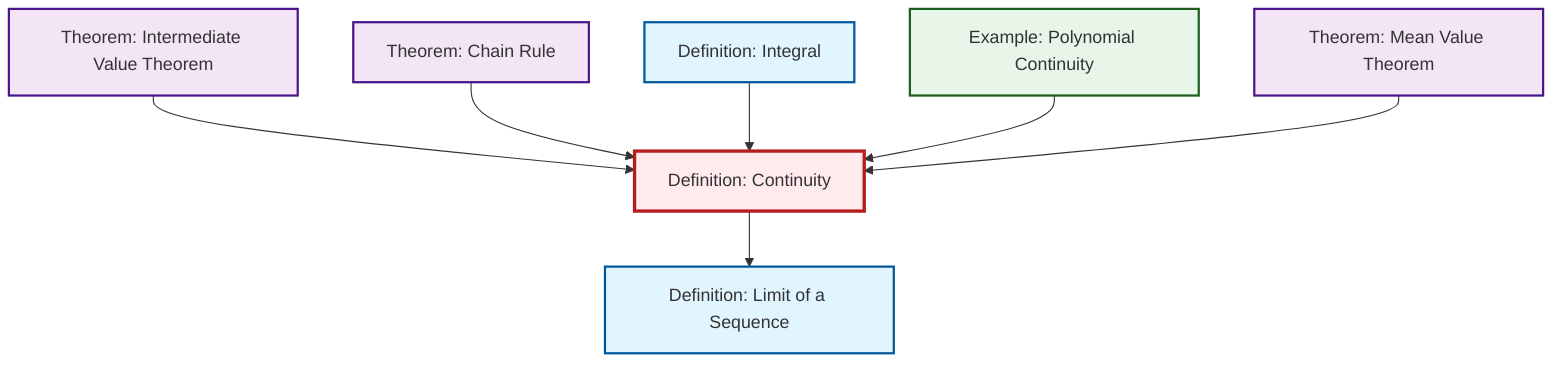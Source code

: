 graph TD
    classDef definition fill:#e1f5fe,stroke:#01579b,stroke-width:2px
    classDef theorem fill:#f3e5f5,stroke:#4a148c,stroke-width:2px
    classDef axiom fill:#fff3e0,stroke:#e65100,stroke-width:2px
    classDef example fill:#e8f5e9,stroke:#1b5e20,stroke-width:2px
    classDef current fill:#ffebee,stroke:#b71c1c,stroke-width:3px
    def-continuity["Definition: Continuity"]:::definition
    def-limit["Definition: Limit of a Sequence"]:::definition
    thm-intermediate-value["Theorem: Intermediate Value Theorem"]:::theorem
    thm-mean-value["Theorem: Mean Value Theorem"]:::theorem
    thm-chain-rule["Theorem: Chain Rule"]:::theorem
    ex-polynomial-continuity["Example: Polynomial Continuity"]:::example
    def-integral["Definition: Integral"]:::definition
    thm-intermediate-value --> def-continuity
    def-continuity --> def-limit
    thm-chain-rule --> def-continuity
    def-integral --> def-continuity
    ex-polynomial-continuity --> def-continuity
    thm-mean-value --> def-continuity
    class def-continuity current